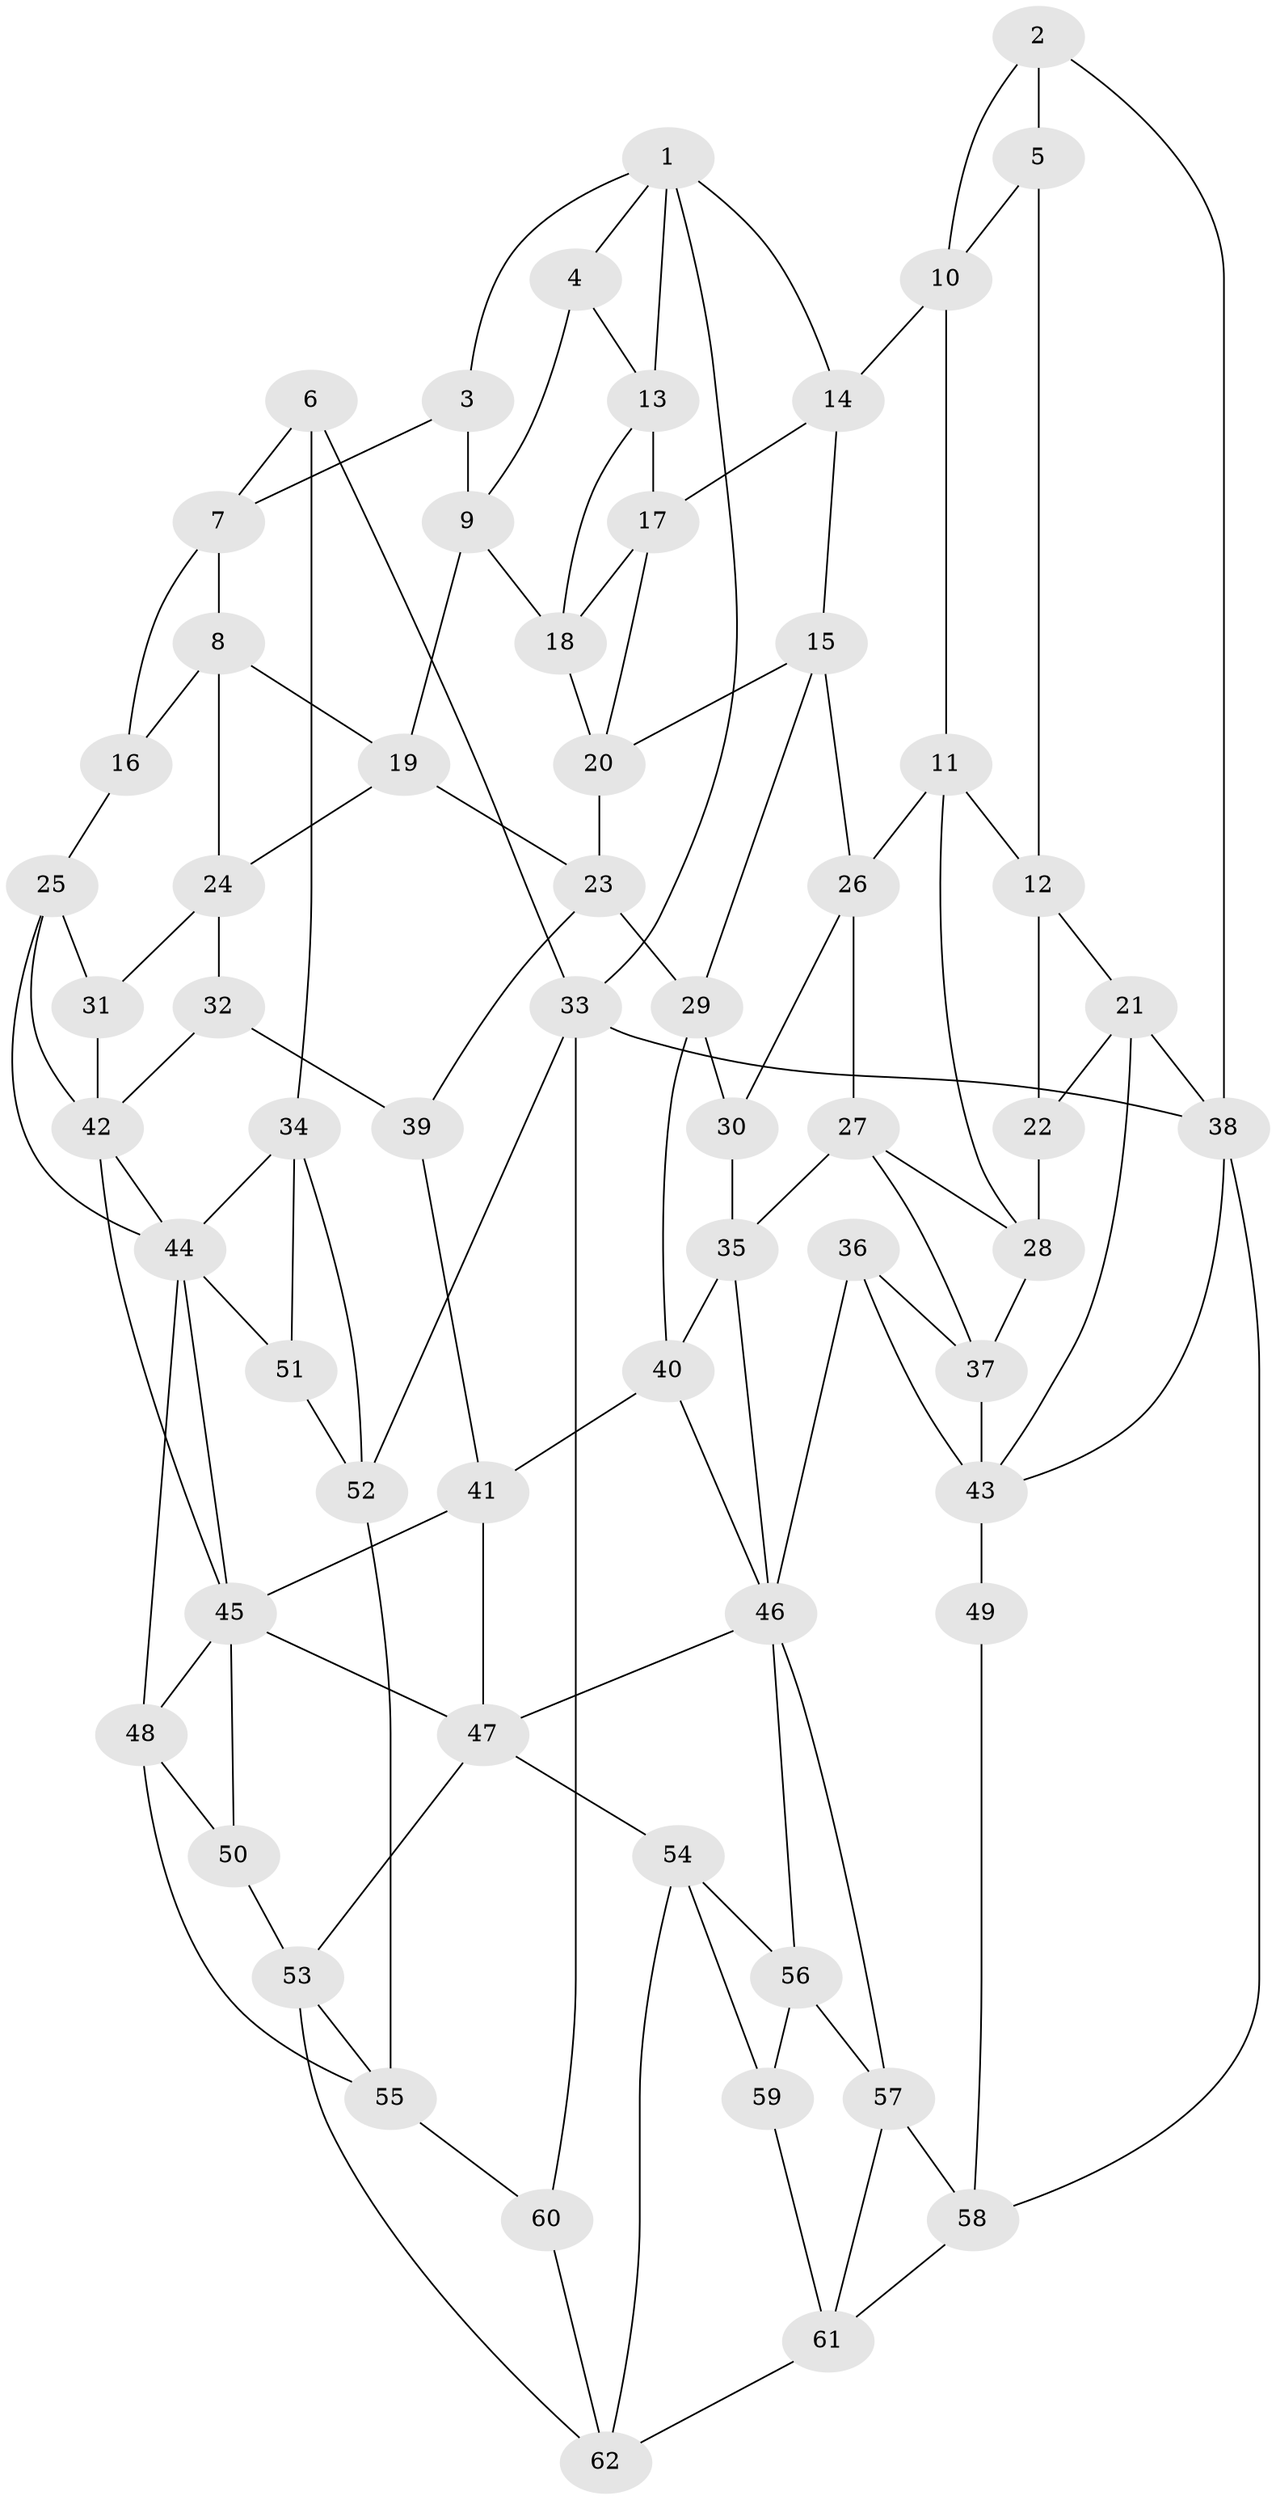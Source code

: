 // original degree distribution, {3: 0.016129032258064516, 4: 0.24193548387096775, 5: 0.5161290322580645, 6: 0.22580645161290322}
// Generated by graph-tools (version 1.1) at 2025/27/03/09/25 03:27:05]
// undirected, 62 vertices, 121 edges
graph export_dot {
graph [start="1"]
  node [color=gray90,style=filled];
  1;
  2;
  3;
  4;
  5;
  6;
  7;
  8;
  9;
  10;
  11;
  12;
  13;
  14;
  15;
  16;
  17;
  18;
  19;
  20;
  21;
  22;
  23;
  24;
  25;
  26;
  27;
  28;
  29;
  30;
  31;
  32;
  33;
  34;
  35;
  36;
  37;
  38;
  39;
  40;
  41;
  42;
  43;
  44;
  45;
  46;
  47;
  48;
  49;
  50;
  51;
  52;
  53;
  54;
  55;
  56;
  57;
  58;
  59;
  60;
  61;
  62;
  1 -- 3 [weight=1.0];
  1 -- 4 [weight=1.0];
  1 -- 13 [weight=1.0];
  1 -- 14 [weight=1.0];
  1 -- 33 [weight=1.0];
  2 -- 5 [weight=1.0];
  2 -- 10 [weight=1.0];
  2 -- 38 [weight=1.0];
  3 -- 7 [weight=1.0];
  3 -- 9 [weight=1.0];
  4 -- 9 [weight=1.0];
  4 -- 13 [weight=1.0];
  5 -- 10 [weight=1.0];
  5 -- 12 [weight=1.0];
  6 -- 7 [weight=1.0];
  6 -- 33 [weight=1.0];
  6 -- 34 [weight=1.0];
  7 -- 8 [weight=1.0];
  7 -- 16 [weight=1.0];
  8 -- 16 [weight=1.0];
  8 -- 19 [weight=1.0];
  8 -- 24 [weight=1.0];
  9 -- 18 [weight=1.0];
  9 -- 19 [weight=1.0];
  10 -- 11 [weight=1.0];
  10 -- 14 [weight=1.0];
  11 -- 12 [weight=1.0];
  11 -- 26 [weight=1.0];
  11 -- 28 [weight=1.0];
  12 -- 21 [weight=1.0];
  12 -- 22 [weight=1.0];
  13 -- 17 [weight=1.0];
  13 -- 18 [weight=1.0];
  14 -- 15 [weight=1.0];
  14 -- 17 [weight=1.0];
  15 -- 20 [weight=1.0];
  15 -- 26 [weight=1.0];
  15 -- 29 [weight=1.0];
  16 -- 25 [weight=1.0];
  17 -- 18 [weight=1.0];
  17 -- 20 [weight=1.0];
  18 -- 20 [weight=1.0];
  19 -- 23 [weight=1.0];
  19 -- 24 [weight=1.0];
  20 -- 23 [weight=1.0];
  21 -- 22 [weight=1.0];
  21 -- 38 [weight=1.0];
  21 -- 43 [weight=1.0];
  22 -- 28 [weight=1.0];
  23 -- 29 [weight=1.0];
  23 -- 39 [weight=1.0];
  24 -- 31 [weight=1.0];
  24 -- 32 [weight=1.0];
  25 -- 31 [weight=1.0];
  25 -- 42 [weight=1.0];
  25 -- 44 [weight=1.0];
  26 -- 27 [weight=1.0];
  26 -- 30 [weight=1.0];
  27 -- 28 [weight=1.0];
  27 -- 35 [weight=1.0];
  27 -- 37 [weight=1.0];
  28 -- 37 [weight=1.0];
  29 -- 30 [weight=1.0];
  29 -- 40 [weight=1.0];
  30 -- 35 [weight=1.0];
  31 -- 42 [weight=2.0];
  32 -- 39 [weight=2.0];
  32 -- 42 [weight=1.0];
  33 -- 38 [weight=2.0];
  33 -- 52 [weight=1.0];
  33 -- 60 [weight=1.0];
  34 -- 44 [weight=1.0];
  34 -- 51 [weight=1.0];
  34 -- 52 [weight=1.0];
  35 -- 40 [weight=1.0];
  35 -- 46 [weight=1.0];
  36 -- 37 [weight=1.0];
  36 -- 43 [weight=1.0];
  36 -- 46 [weight=1.0];
  37 -- 43 [weight=1.0];
  38 -- 43 [weight=1.0];
  38 -- 58 [weight=1.0];
  39 -- 41 [weight=1.0];
  40 -- 41 [weight=1.0];
  40 -- 46 [weight=1.0];
  41 -- 45 [weight=1.0];
  41 -- 47 [weight=1.0];
  42 -- 44 [weight=1.0];
  42 -- 45 [weight=1.0];
  43 -- 49 [weight=2.0];
  44 -- 45 [weight=1.0];
  44 -- 48 [weight=1.0];
  44 -- 51 [weight=1.0];
  45 -- 47 [weight=1.0];
  45 -- 48 [weight=1.0];
  45 -- 50 [weight=1.0];
  46 -- 47 [weight=1.0];
  46 -- 56 [weight=1.0];
  46 -- 57 [weight=1.0];
  47 -- 53 [weight=1.0];
  47 -- 54 [weight=1.0];
  48 -- 50 [weight=1.0];
  48 -- 55 [weight=1.0];
  49 -- 58 [weight=1.0];
  50 -- 53 [weight=1.0];
  51 -- 52 [weight=1.0];
  52 -- 55 [weight=1.0];
  53 -- 55 [weight=1.0];
  53 -- 62 [weight=1.0];
  54 -- 56 [weight=1.0];
  54 -- 59 [weight=1.0];
  54 -- 62 [weight=1.0];
  55 -- 60 [weight=1.0];
  56 -- 57 [weight=1.0];
  56 -- 59 [weight=1.0];
  57 -- 58 [weight=1.0];
  57 -- 61 [weight=1.0];
  58 -- 61 [weight=1.0];
  59 -- 61 [weight=1.0];
  60 -- 62 [weight=1.0];
  61 -- 62 [weight=1.0];
}
